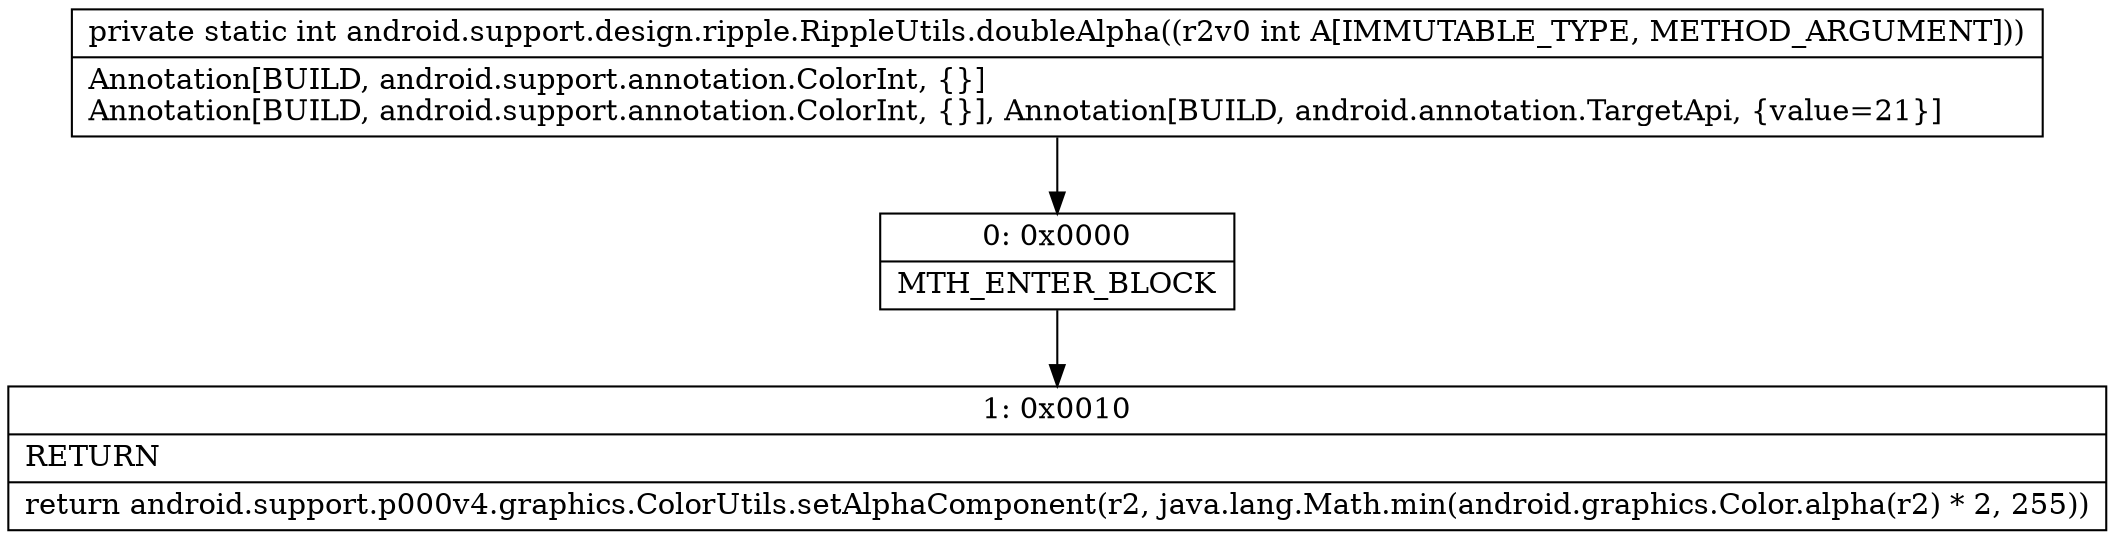 digraph "CFG forandroid.support.design.ripple.RippleUtils.doubleAlpha(I)I" {
Node_0 [shape=record,label="{0\:\ 0x0000|MTH_ENTER_BLOCK\l}"];
Node_1 [shape=record,label="{1\:\ 0x0010|RETURN\l|return android.support.p000v4.graphics.ColorUtils.setAlphaComponent(r2, java.lang.Math.min(android.graphics.Color.alpha(r2) * 2, 255))\l}"];
MethodNode[shape=record,label="{private static int android.support.design.ripple.RippleUtils.doubleAlpha((r2v0 int A[IMMUTABLE_TYPE, METHOD_ARGUMENT]))  | Annotation[BUILD, android.support.annotation.ColorInt, \{\}]\lAnnotation[BUILD, android.support.annotation.ColorInt, \{\}], Annotation[BUILD, android.annotation.TargetApi, \{value=21\}]\l}"];
MethodNode -> Node_0;
Node_0 -> Node_1;
}


